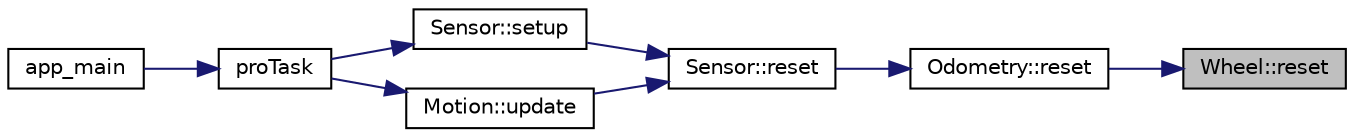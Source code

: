 digraph "Wheel::reset"
{
 // LATEX_PDF_SIZE
  edge [fontname="Helvetica",fontsize="10",labelfontname="Helvetica",labelfontsize="10"];
  node [fontname="Helvetica",fontsize="10",shape=record];
  rankdir="RL";
  Node1 [label="Wheel::reset",height=0.2,width=0.4,color="black", fillcolor="grey75", style="filled", fontcolor="black",tooltip="リセット"];
  Node1 -> Node2 [dir="back",color="midnightblue",fontsize="10",style="solid",fontname="Helvetica"];
  Node2 [label="Odometry::reset",height=0.2,width=0.4,color="black", fillcolor="white", style="filled",URL="$classOdometry.html#a699bbc51fa495b061d9a24a0c9bf39b6",tooltip="リセット"];
  Node2 -> Node3 [dir="back",color="midnightblue",fontsize="10",style="solid",fontname="Helvetica"];
  Node3 [label="Sensor::reset",height=0.2,width=0.4,color="black", fillcolor="white", style="filled",URL="$classSensor.html#a1a1496eff19b794e926ad714727866b5",tooltip=" "];
  Node3 -> Node4 [dir="back",color="midnightblue",fontsize="10",style="solid",fontname="Helvetica"];
  Node4 [label="Sensor::setup",height=0.2,width=0.4,color="black", fillcolor="white", style="filled",URL="$classSensor.html#afbfea94b9f0bf7722e9bfd38ef5ccf0b",tooltip=" "];
  Node4 -> Node5 [dir="back",color="midnightblue",fontsize="10",style="solid",fontname="Helvetica"];
  Node5 [label="proTask",height=0.2,width=0.4,color="black", fillcolor="white", style="filled",URL="$main_8cc.html#aa9663831480a5b0a46022a59829154a7",tooltip=" "];
  Node5 -> Node6 [dir="back",color="midnightblue",fontsize="10",style="solid",fontname="Helvetica"];
  Node6 [label="app_main",height=0.2,width=0.4,color="black", fillcolor="white", style="filled",URL="$main_8cc.html#a630544a7f0a2cc40d8a7fefab7e2fe70",tooltip=" "];
  Node3 -> Node7 [dir="back",color="midnightblue",fontsize="10",style="solid",fontname="Helvetica"];
  Node7 [label="Motion::update",height=0.2,width=0.4,color="black", fillcolor="white", style="filled",URL="$classMotion.html#a01805ce60c0e4c9aae97979dd884b59c",tooltip=" "];
  Node7 -> Node5 [dir="back",color="midnightblue",fontsize="10",style="solid",fontname="Helvetica"];
}
